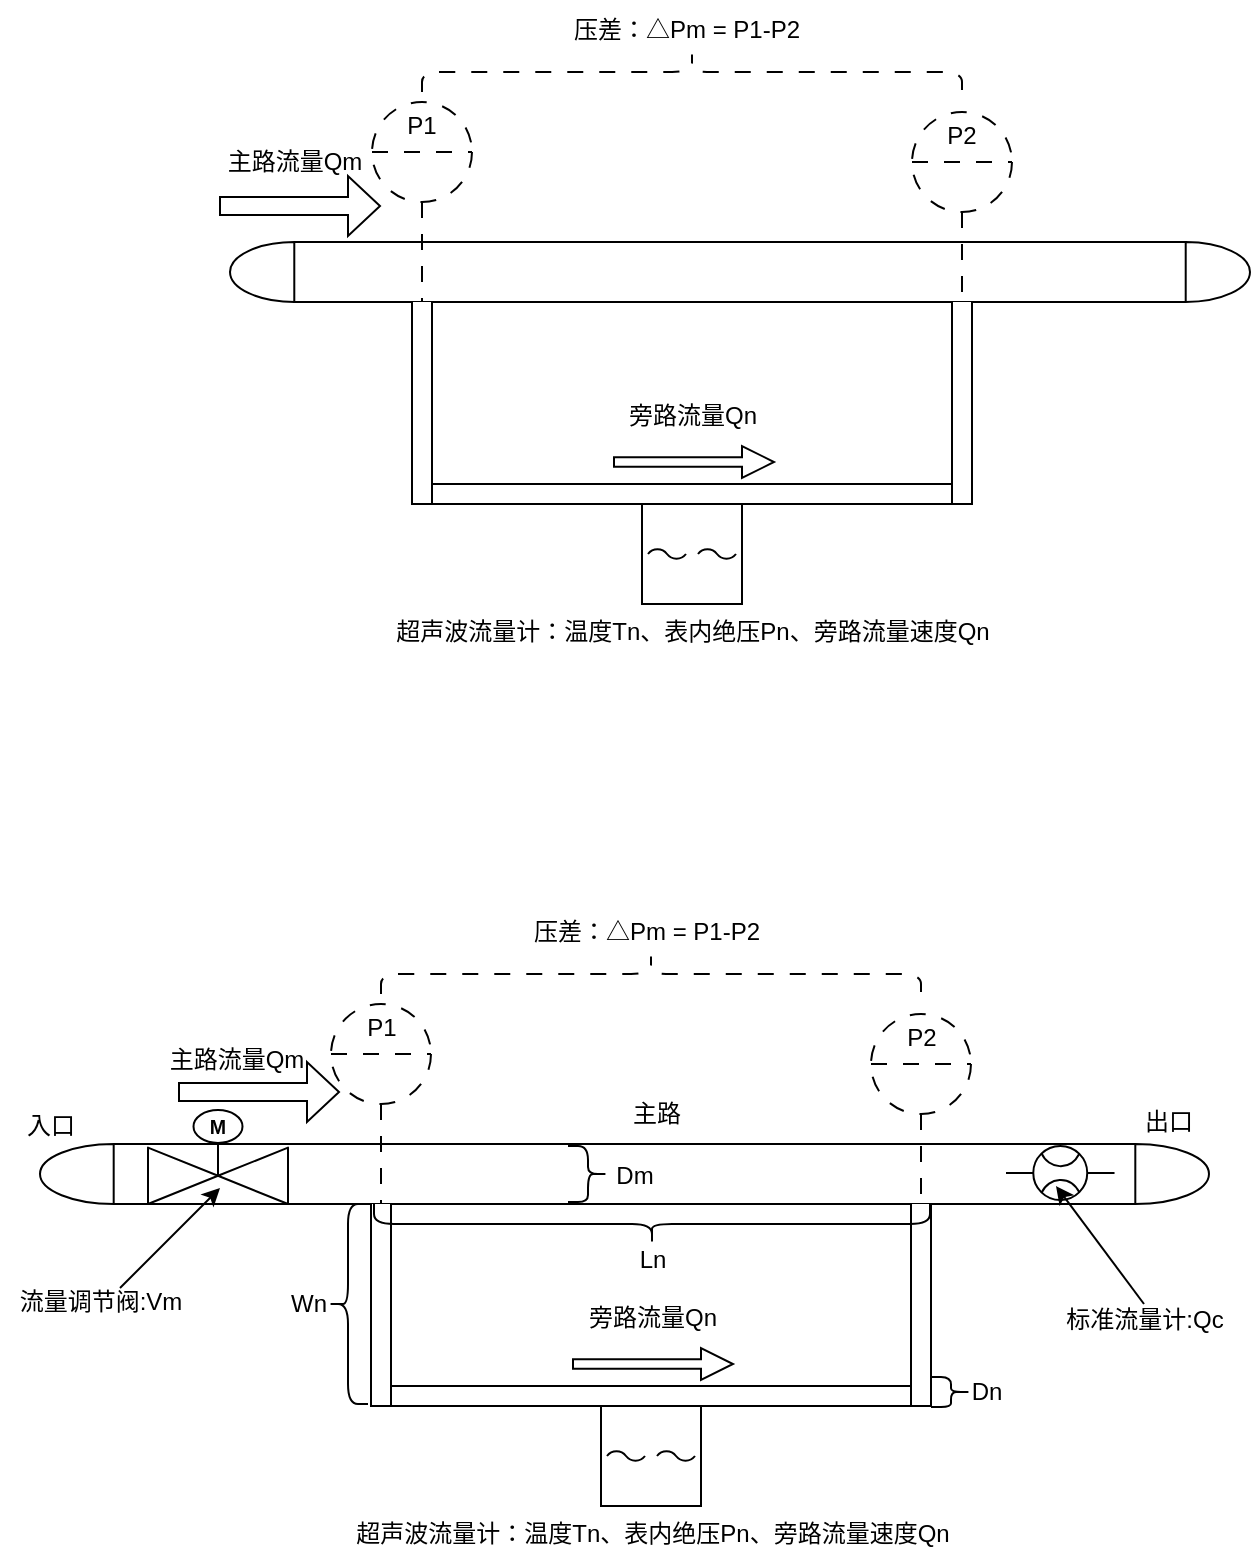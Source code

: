 <mxfile version="26.1.0">
  <diagram name="第 1 页" id="cpeISYIYZUkOvCi9xgJj">
    <mxGraphModel dx="714" dy="498" grid="0" gridSize="10" guides="1" tooltips="1" connect="1" arrows="1" fold="1" page="1" pageScale="1" pageWidth="827" pageHeight="1169" math="0" shadow="0">
      <root>
        <mxCell id="0" />
        <mxCell id="1" parent="0" />
        <mxCell id="qh-8jtC_bbukPa5vGqPG-7" value="" style="shape=mxgraph.pid.vessels.drum_or_condenser;html=1;pointerEvents=1;align=center;verticalLabelPosition=bottom;verticalAlign=top;dashed=0;" parent="1" vertex="1">
          <mxGeometry x="159" y="335" width="510" height="30" as="geometry" />
        </mxCell>
        <mxCell id="qh-8jtC_bbukPa5vGqPG-4" value="" style="html=1;dashed=0;whiteSpace=wrap;shape=partialRectangle;right=0;left=0;" parent="1" vertex="1">
          <mxGeometry x="250" y="456" width="280" height="10" as="geometry" />
        </mxCell>
        <mxCell id="qh-8jtC_bbukPa5vGqPG-1" value="超声波流量计：温度Tn、表内绝压Pn、旁路流量速度Qn" style="verticalLabelPosition=bottom;align=center;outlineConnect=0;dashed=0;html=1;verticalAlign=top;shape=mxgraph.pid.flow_sensors.ultrasonic;" parent="1" vertex="1">
          <mxGeometry x="365" y="466" width="50" height="50" as="geometry" />
        </mxCell>
        <mxCell id="qh-8jtC_bbukPa5vGqPG-2" value="&lt;table cellpadding=&quot;0&quot; cellspacing=&quot;0&quot; style=&quot;font-size:1em;width:100%;height:100%;&quot;&gt;&lt;tbody&gt;&lt;tr&gt;&lt;td align=&quot;center&quot; height=&quot;25&quot;&gt;P1&lt;/td&gt;&lt;/tr&gt;&lt;tr&gt;&lt;td align=&quot;center&quot; height=&quot;25&quot;&gt;&lt;br&gt;&lt;/td&gt;&lt;/tr&gt;&lt;tr&gt;&lt;td align=&quot;center&quot; valign=&quot;bottom&quot;&gt;&lt;/td&gt;&lt;/tr&gt;&lt;/tbody&gt;&lt;/table&gt;" style="html=1;outlineConnect=0;align=center;dashed=1;shape=mxgraph.pid2inst.indicator;mounting=room;overflow=fill;indType=inst;dashPattern=8 8;" parent="1" vertex="1">
          <mxGeometry x="230" y="265" width="50" height="100" as="geometry" />
        </mxCell>
        <mxCell id="qh-8jtC_bbukPa5vGqPG-3" value="&lt;table cellpadding=&quot;0&quot; cellspacing=&quot;0&quot; style=&quot;font-size:1em;width:100%;height:100%;&quot;&gt;&lt;tbody&gt;&lt;tr&gt;&lt;td align=&quot;center&quot; height=&quot;25&quot;&gt;P2&lt;/td&gt;&lt;/tr&gt;&lt;tr&gt;&lt;td align=&quot;center&quot; height=&quot;25&quot;&gt;&lt;br&gt;&lt;/td&gt;&lt;/tr&gt;&lt;tr&gt;&lt;td align=&quot;center&quot; valign=&quot;bottom&quot;&gt;&lt;/td&gt;&lt;/tr&gt;&lt;/tbody&gt;&lt;/table&gt;" style="html=1;outlineConnect=0;align=center;dashed=1;shape=mxgraph.pid2inst.indicator;mounting=room;overflow=fill;indType=inst;dashPattern=8 8;" parent="1" vertex="1">
          <mxGeometry x="500" y="270" width="50" height="100" as="geometry" />
        </mxCell>
        <mxCell id="qh-8jtC_bbukPa5vGqPG-5" value="" style="html=1;dashed=0;whiteSpace=wrap;shape=partialRectangle;right=0;left=0;rotation=-90;" parent="1" vertex="1">
          <mxGeometry x="475" y="410" width="100" height="10" as="geometry" />
        </mxCell>
        <mxCell id="qh-8jtC_bbukPa5vGqPG-8" value="" style="html=1;dashed=0;whiteSpace=wrap;shape=partialRectangle;right=0;left=0;rotation=-90;" parent="1" vertex="1">
          <mxGeometry x="205" y="410" width="100" height="10" as="geometry" />
        </mxCell>
        <mxCell id="qh-8jtC_bbukPa5vGqPG-10" value="" style="shape=singleArrow;whiteSpace=wrap;html=1;" parent="1" vertex="1">
          <mxGeometry x="154" y="302" width="80" height="30" as="geometry" />
        </mxCell>
        <mxCell id="qh-8jtC_bbukPa5vGqPG-12" value="" style="shape=singleArrow;whiteSpace=wrap;html=1;" parent="1" vertex="1">
          <mxGeometry x="351" y="437" width="80" height="16" as="geometry" />
        </mxCell>
        <mxCell id="qh-8jtC_bbukPa5vGqPG-13" value="主路流量Qm" style="text;html=1;align=center;verticalAlign=middle;resizable=0;points=[];autosize=1;strokeColor=none;fillColor=none;" parent="1" vertex="1">
          <mxGeometry x="146" y="280" width="90" height="30" as="geometry" />
        </mxCell>
        <mxCell id="qh-8jtC_bbukPa5vGqPG-14" value="旁路流量Qn" style="text;html=1;align=center;verticalAlign=middle;resizable=0;points=[];autosize=1;strokeColor=none;fillColor=none;" parent="1" vertex="1">
          <mxGeometry x="345" y="407" width="90" height="30" as="geometry" />
        </mxCell>
        <mxCell id="qh-8jtC_bbukPa5vGqPG-15" value="" style="shape=curlyBracket;whiteSpace=wrap;html=1;rounded=1;flipH=1;labelPosition=right;verticalLabelPosition=middle;align=left;verticalAlign=middle;rotation=-90;dashed=1;dashPattern=8 8;" parent="1" vertex="1">
          <mxGeometry x="380" y="115" width="20" height="270" as="geometry" />
        </mxCell>
        <mxCell id="qh-8jtC_bbukPa5vGqPG-17" value="压差：△Pm = P1-P2" style="text;html=1;align=center;verticalAlign=middle;resizable=0;points=[];autosize=1;strokeColor=none;fillColor=none;dashed=1;dashPattern=8 8;" parent="1" vertex="1">
          <mxGeometry x="322" y="214" width="130" height="30" as="geometry" />
        </mxCell>
        <mxCell id="qh-8jtC_bbukPa5vGqPG-18" value="" style="shape=mxgraph.pid.vessels.drum_or_condenser;html=1;pointerEvents=1;align=center;verticalLabelPosition=bottom;verticalAlign=top;dashed=0;" parent="1" vertex="1">
          <mxGeometry x="64" y="786" width="584.5" height="30" as="geometry" />
        </mxCell>
        <mxCell id="qh-8jtC_bbukPa5vGqPG-19" value="" style="html=1;dashed=0;whiteSpace=wrap;shape=partialRectangle;right=0;left=0;" parent="1" vertex="1">
          <mxGeometry x="229.5" y="907" width="280" height="10" as="geometry" />
        </mxCell>
        <mxCell id="qh-8jtC_bbukPa5vGqPG-20" value="超声波流量计：温度Tn、表内绝压Pn、旁路流量速度Qn" style="verticalLabelPosition=bottom;align=center;outlineConnect=0;dashed=0;html=1;verticalAlign=top;shape=mxgraph.pid.flow_sensors.ultrasonic;" parent="1" vertex="1">
          <mxGeometry x="344.5" y="917" width="50" height="50" as="geometry" />
        </mxCell>
        <mxCell id="qh-8jtC_bbukPa5vGqPG-21" value="&lt;table cellpadding=&quot;0&quot; cellspacing=&quot;0&quot; style=&quot;font-size:1em;width:100%;height:100%;&quot;&gt;&lt;tbody&gt;&lt;tr&gt;&lt;td align=&quot;center&quot; height=&quot;25&quot;&gt;P1&lt;/td&gt;&lt;/tr&gt;&lt;tr&gt;&lt;td align=&quot;center&quot; height=&quot;25&quot;&gt;&lt;br&gt;&lt;/td&gt;&lt;/tr&gt;&lt;tr&gt;&lt;td align=&quot;center&quot; valign=&quot;bottom&quot;&gt;&lt;/td&gt;&lt;/tr&gt;&lt;/tbody&gt;&lt;/table&gt;" style="html=1;outlineConnect=0;align=center;dashed=1;shape=mxgraph.pid2inst.indicator;mounting=room;overflow=fill;indType=inst;dashPattern=8 8;" parent="1" vertex="1">
          <mxGeometry x="209.5" y="716" width="50" height="100" as="geometry" />
        </mxCell>
        <mxCell id="qh-8jtC_bbukPa5vGqPG-22" value="&lt;table cellpadding=&quot;0&quot; cellspacing=&quot;0&quot; style=&quot;font-size:1em;width:100%;height:100%;&quot;&gt;&lt;tbody&gt;&lt;tr&gt;&lt;td align=&quot;center&quot; height=&quot;25&quot;&gt;P2&lt;/td&gt;&lt;/tr&gt;&lt;tr&gt;&lt;td align=&quot;center&quot; height=&quot;25&quot;&gt;&lt;br&gt;&lt;/td&gt;&lt;/tr&gt;&lt;tr&gt;&lt;td align=&quot;center&quot; valign=&quot;bottom&quot;&gt;&lt;/td&gt;&lt;/tr&gt;&lt;/tbody&gt;&lt;/table&gt;" style="html=1;outlineConnect=0;align=center;dashed=1;shape=mxgraph.pid2inst.indicator;mounting=room;overflow=fill;indType=inst;dashPattern=8 8;" parent="1" vertex="1">
          <mxGeometry x="479.5" y="721" width="50" height="100" as="geometry" />
        </mxCell>
        <mxCell id="qh-8jtC_bbukPa5vGqPG-23" value="" style="html=1;dashed=0;whiteSpace=wrap;shape=partialRectangle;right=0;left=0;rotation=-90;" parent="1" vertex="1">
          <mxGeometry x="454.5" y="861" width="100" height="10" as="geometry" />
        </mxCell>
        <mxCell id="qh-8jtC_bbukPa5vGqPG-24" value="" style="html=1;dashed=0;whiteSpace=wrap;shape=partialRectangle;right=0;left=0;rotation=-90;" parent="1" vertex="1">
          <mxGeometry x="184.5" y="861" width="100" height="10" as="geometry" />
        </mxCell>
        <mxCell id="qh-8jtC_bbukPa5vGqPG-25" value="" style="shape=singleArrow;whiteSpace=wrap;html=1;" parent="1" vertex="1">
          <mxGeometry x="133.5" y="745" width="80" height="30" as="geometry" />
        </mxCell>
        <mxCell id="qh-8jtC_bbukPa5vGqPG-26" value="" style="shape=singleArrow;whiteSpace=wrap;html=1;" parent="1" vertex="1">
          <mxGeometry x="330.5" y="888" width="80" height="16" as="geometry" />
        </mxCell>
        <mxCell id="qh-8jtC_bbukPa5vGqPG-27" value="主路流量Qm" style="text;html=1;align=center;verticalAlign=middle;resizable=0;points=[];autosize=1;strokeColor=none;fillColor=none;" parent="1" vertex="1">
          <mxGeometry x="116.5" y="729" width="90" height="30" as="geometry" />
        </mxCell>
        <mxCell id="qh-8jtC_bbukPa5vGqPG-28" value="旁路流量Qn" style="text;html=1;align=center;verticalAlign=middle;resizable=0;points=[];autosize=1;strokeColor=none;fillColor=none;" parent="1" vertex="1">
          <mxGeometry x="324.5" y="858" width="90" height="30" as="geometry" />
        </mxCell>
        <mxCell id="qh-8jtC_bbukPa5vGqPG-29" value="" style="shape=curlyBracket;whiteSpace=wrap;html=1;rounded=1;flipH=1;labelPosition=right;verticalLabelPosition=middle;align=left;verticalAlign=middle;rotation=-90;dashed=1;dashPattern=8 8;" parent="1" vertex="1">
          <mxGeometry x="359.5" y="566" width="20" height="270" as="geometry" />
        </mxCell>
        <mxCell id="qh-8jtC_bbukPa5vGqPG-30" value="压差：△Pm = P1-P2" style="text;html=1;align=center;verticalAlign=middle;resizable=0;points=[];autosize=1;strokeColor=none;fillColor=none;dashed=1;dashPattern=8 8;" parent="1" vertex="1">
          <mxGeometry x="301.5" y="665" width="130" height="30" as="geometry" />
        </mxCell>
        <mxCell id="qh-8jtC_bbukPa5vGqPG-33" value="" style="verticalLabelPosition=bottom;align=center;html=1;verticalAlign=top;pointerEvents=1;dashed=0;shape=mxgraph.pid2valves.valve;valveType=gate;actuator=motor;direction=east;" parent="1" vertex="1">
          <mxGeometry x="118" y="769" width="70" height="47" as="geometry" />
        </mxCell>
        <mxCell id="qh-8jtC_bbukPa5vGqPG-34" value="入口" style="text;html=1;align=center;verticalAlign=middle;resizable=0;points=[];autosize=1;strokeColor=none;fillColor=none;" parent="1" vertex="1">
          <mxGeometry x="48" y="764" width="42" height="26" as="geometry" />
        </mxCell>
        <mxCell id="qh-8jtC_bbukPa5vGqPG-35" value="出口" style="text;html=1;align=center;verticalAlign=middle;resizable=0;points=[];autosize=1;strokeColor=none;fillColor=none;" parent="1" vertex="1">
          <mxGeometry x="607" y="762" width="42" height="26" as="geometry" />
        </mxCell>
        <mxCell id="qh-8jtC_bbukPa5vGqPG-36" value="主路" style="text;html=1;align=center;verticalAlign=middle;resizable=0;points=[];autosize=1;strokeColor=none;fillColor=none;" parent="1" vertex="1">
          <mxGeometry x="351" y="758" width="42" height="26" as="geometry" />
        </mxCell>
        <mxCell id="qh-8jtC_bbukPa5vGqPG-39" value="" style="verticalLabelPosition=bottom;aspect=fixed;html=1;verticalAlign=top;fillColor=strokeColor;align=center;outlineConnect=0;shape=mxgraph.fluid_power.x11910;points=[[0.5,0,0],[0.5,1,0]];direction=south;" parent="1" vertex="1">
          <mxGeometry x="547" y="787" width="54.26" height="27" as="geometry" />
        </mxCell>
        <mxCell id="qh-8jtC_bbukPa5vGqPG-41" value="" style="endArrow=classic;html=1;rounded=0;" parent="1" edge="1">
          <mxGeometry width="50" height="50" relative="1" as="geometry">
            <mxPoint x="104" y="858" as="sourcePoint" />
            <mxPoint x="154" y="808" as="targetPoint" />
          </mxGeometry>
        </mxCell>
        <mxCell id="qh-8jtC_bbukPa5vGqPG-42" value="流量调节阀:Vm" style="text;html=1;align=center;verticalAlign=middle;resizable=0;points=[];autosize=1;strokeColor=none;fillColor=none;" parent="1" vertex="1">
          <mxGeometry x="44" y="852" width="99" height="26" as="geometry" />
        </mxCell>
        <mxCell id="qh-8jtC_bbukPa5vGqPG-43" value="" style="endArrow=classic;html=1;rounded=0;" parent="1" edge="1">
          <mxGeometry width="50" height="50" relative="1" as="geometry">
            <mxPoint x="616" y="866" as="sourcePoint" />
            <mxPoint x="572" y="807" as="targetPoint" />
          </mxGeometry>
        </mxCell>
        <mxCell id="qh-8jtC_bbukPa5vGqPG-44" value="标准流量计:Qc" style="text;html=1;align=center;verticalAlign=middle;resizable=0;points=[];autosize=1;strokeColor=none;fillColor=none;" parent="1" vertex="1">
          <mxGeometry x="567" y="861" width="97" height="26" as="geometry" />
        </mxCell>
        <mxCell id="qh-8jtC_bbukPa5vGqPG-45" value="" style="shape=curlyBracket;whiteSpace=wrap;html=1;rounded=1;flipH=1;labelPosition=right;verticalLabelPosition=middle;align=left;verticalAlign=middle;" parent="1" vertex="1">
          <mxGeometry x="328" y="787" width="20" height="28" as="geometry" />
        </mxCell>
        <mxCell id="qh-8jtC_bbukPa5vGqPG-46" value="Dm" style="text;html=1;align=center;verticalAlign=middle;resizable=0;points=[];autosize=1;strokeColor=none;fillColor=none;" parent="1" vertex="1">
          <mxGeometry x="342.5" y="789" width="37" height="26" as="geometry" />
        </mxCell>
        <mxCell id="qh-8jtC_bbukPa5vGqPG-47" value="" style="shape=curlyBracket;whiteSpace=wrap;html=1;rounded=1;flipH=1;labelPosition=right;verticalLabelPosition=middle;align=left;verticalAlign=middle;direction=east;size=0.5;" parent="1" vertex="1">
          <mxGeometry x="509.5" y="902.5" width="20" height="15" as="geometry" />
        </mxCell>
        <mxCell id="qh-8jtC_bbukPa5vGqPG-49" value="Dn" style="text;html=1;align=center;verticalAlign=middle;resizable=0;points=[];autosize=1;strokeColor=none;fillColor=none;" parent="1" vertex="1">
          <mxGeometry x="520" y="897" width="33" height="26" as="geometry" />
        </mxCell>
        <mxCell id="_zhZ8hhD_PrmMUDlQ0WQ-1" value="" style="shape=curlyBracket;whiteSpace=wrap;html=1;rounded=1;labelPosition=left;verticalLabelPosition=middle;align=right;verticalAlign=middle;direction=north;" vertex="1" parent="1">
          <mxGeometry x="231" y="816" width="278" height="20" as="geometry" />
        </mxCell>
        <mxCell id="_zhZ8hhD_PrmMUDlQ0WQ-2" value="" style="shape=curlyBracket;whiteSpace=wrap;html=1;rounded=1;flipH=1;labelPosition=right;verticalLabelPosition=middle;align=left;verticalAlign=middle;direction=west;size=0.5;" vertex="1" parent="1">
          <mxGeometry x="208" y="816" width="20" height="100" as="geometry" />
        </mxCell>
        <mxCell id="_zhZ8hhD_PrmMUDlQ0WQ-3" value="Wn" style="text;html=1;align=center;verticalAlign=middle;resizable=0;points=[];autosize=1;strokeColor=none;fillColor=none;" vertex="1" parent="1">
          <mxGeometry x="180" y="853" width="36" height="26" as="geometry" />
        </mxCell>
        <mxCell id="_zhZ8hhD_PrmMUDlQ0WQ-4" value="Ln" style="text;html=1;align=center;verticalAlign=middle;resizable=0;points=[];autosize=1;strokeColor=none;fillColor=none;" vertex="1" parent="1">
          <mxGeometry x="354" y="831" width="31" height="26" as="geometry" />
        </mxCell>
      </root>
    </mxGraphModel>
  </diagram>
</mxfile>
